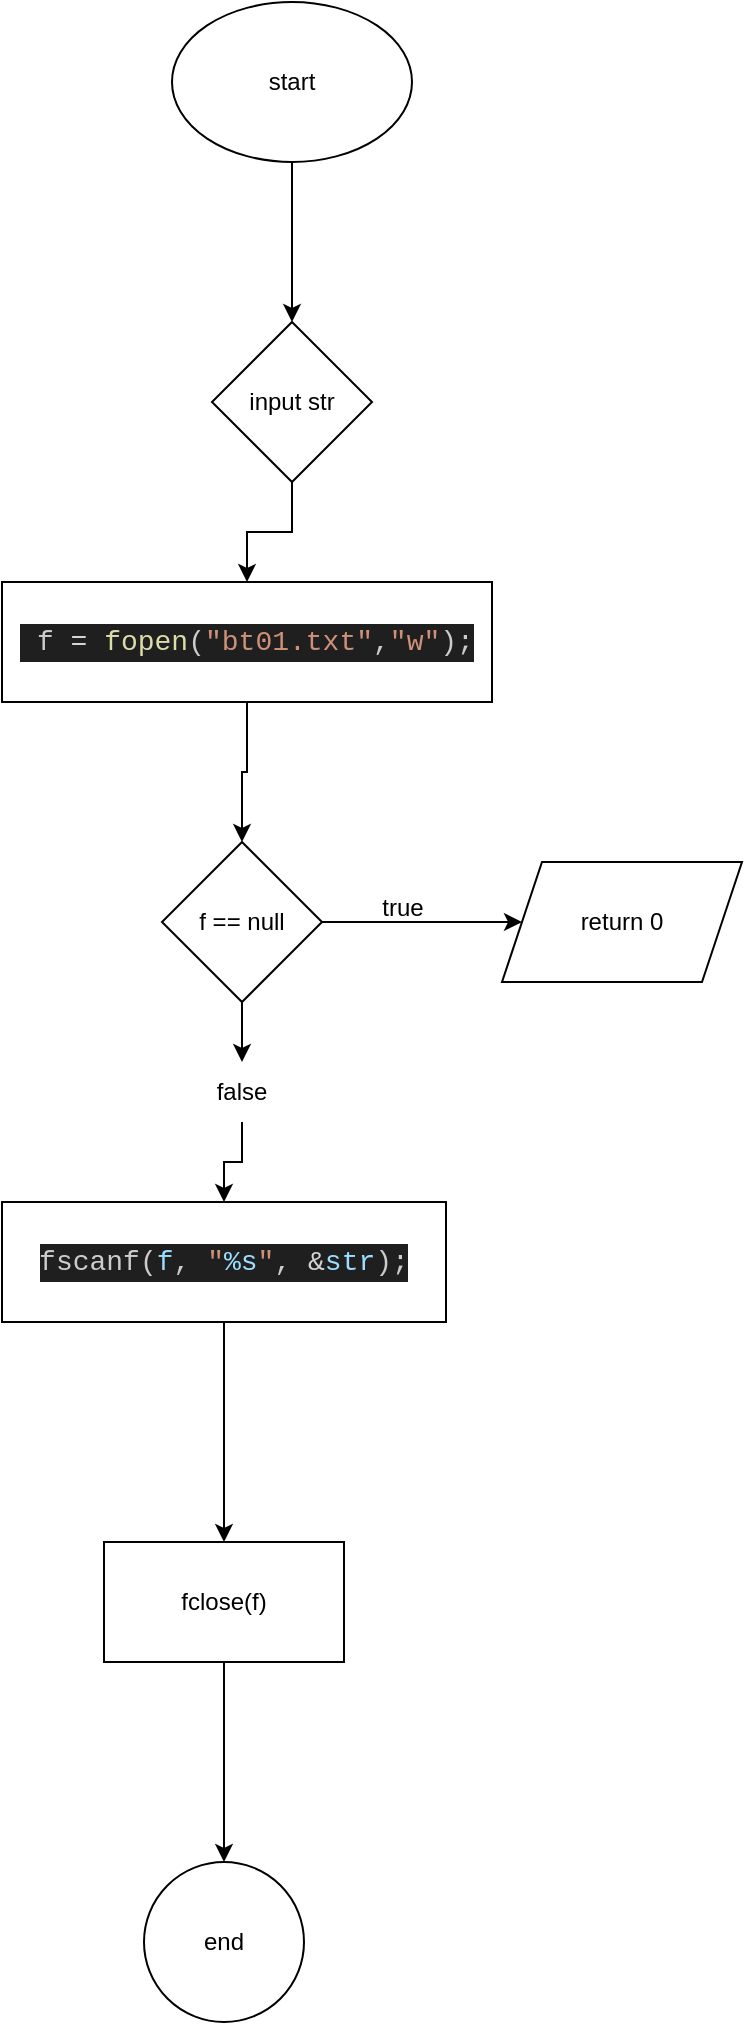 <mxfile version="22.0.3" type="device">
  <diagram name="Page-1" id="dQq_sxYRf2Paqsmh5ATd">
    <mxGraphModel dx="1079" dy="695" grid="1" gridSize="10" guides="1" tooltips="1" connect="1" arrows="1" fold="1" page="1" pageScale="1" pageWidth="850" pageHeight="1100" math="0" shadow="0">
      <root>
        <mxCell id="0" />
        <mxCell id="1" parent="0" />
        <mxCell id="t8uLsHS5nV-Fre8a65G6-3" value="" style="edgeStyle=orthogonalEdgeStyle;rounded=0;orthogonalLoop=1;jettySize=auto;html=1;" parent="1" source="t8uLsHS5nV-Fre8a65G6-1" target="t8uLsHS5nV-Fre8a65G6-2" edge="1">
          <mxGeometry relative="1" as="geometry" />
        </mxCell>
        <mxCell id="t8uLsHS5nV-Fre8a65G6-1" value="start" style="ellipse;whiteSpace=wrap;html=1;" parent="1" vertex="1">
          <mxGeometry x="365" y="20" width="120" height="80" as="geometry" />
        </mxCell>
        <mxCell id="t8uLsHS5nV-Fre8a65G6-5" value="" style="edgeStyle=orthogonalEdgeStyle;rounded=0;orthogonalLoop=1;jettySize=auto;html=1;" parent="1" source="t8uLsHS5nV-Fre8a65G6-2" target="t8uLsHS5nV-Fre8a65G6-4" edge="1">
          <mxGeometry relative="1" as="geometry" />
        </mxCell>
        <mxCell id="t8uLsHS5nV-Fre8a65G6-2" value="input str" style="rhombus;whiteSpace=wrap;html=1;" parent="1" vertex="1">
          <mxGeometry x="385" y="180" width="80" height="80" as="geometry" />
        </mxCell>
        <mxCell id="t8uLsHS5nV-Fre8a65G6-7" value="" style="edgeStyle=orthogonalEdgeStyle;rounded=0;orthogonalLoop=1;jettySize=auto;html=1;" parent="1" source="t8uLsHS5nV-Fre8a65G6-4" target="t8uLsHS5nV-Fre8a65G6-6" edge="1">
          <mxGeometry relative="1" as="geometry" />
        </mxCell>
        <mxCell id="t8uLsHS5nV-Fre8a65G6-4" value="&lt;div style=&quot;color: rgb(204, 204, 204); background-color: rgb(31, 31, 31); font-family: Consolas, &amp;quot;Courier New&amp;quot;, monospace; font-size: 14px; line-height: 19px;&quot;&gt;&amp;nbsp;f &lt;span style=&quot;color: #d4d4d4;&quot;&gt;=&lt;/span&gt; &lt;span style=&quot;color: #dcdcaa;&quot;&gt;fopen&lt;/span&gt;(&lt;span style=&quot;color: #ce9178;&quot;&gt;&quot;bt01.txt&quot;&lt;/span&gt;,&lt;span style=&quot;color: #ce9178;&quot;&gt;&quot;w&quot;&lt;/span&gt;);&lt;/div&gt;" style="rounded=0;whiteSpace=wrap;html=1;" parent="1" vertex="1">
          <mxGeometry x="280" y="310" width="245" height="60" as="geometry" />
        </mxCell>
        <mxCell id="t8uLsHS5nV-Fre8a65G6-10" value="" style="edgeStyle=orthogonalEdgeStyle;rounded=0;orthogonalLoop=1;jettySize=auto;html=1;" parent="1" source="t8uLsHS5nV-Fre8a65G6-6" target="t8uLsHS5nV-Fre8a65G6-8" edge="1">
          <mxGeometry relative="1" as="geometry" />
        </mxCell>
        <mxCell id="t8uLsHS5nV-Fre8a65G6-13" value="" style="edgeStyle=orthogonalEdgeStyle;rounded=0;orthogonalLoop=1;jettySize=auto;html=1;" parent="1" source="t8uLsHS5nV-Fre8a65G6-15" target="t8uLsHS5nV-Fre8a65G6-12" edge="1">
          <mxGeometry relative="1" as="geometry" />
        </mxCell>
        <mxCell id="t8uLsHS5nV-Fre8a65G6-6" value="f == null" style="rhombus;whiteSpace=wrap;html=1;rounded=0;" parent="1" vertex="1">
          <mxGeometry x="360" y="440" width="80" height="80" as="geometry" />
        </mxCell>
        <mxCell id="t8uLsHS5nV-Fre8a65G6-8" value="return 0" style="shape=parallelogram;perimeter=parallelogramPerimeter;whiteSpace=wrap;html=1;fixedSize=1;" parent="1" vertex="1">
          <mxGeometry x="530" y="450" width="120" height="60" as="geometry" />
        </mxCell>
        <mxCell id="t8uLsHS5nV-Fre8a65G6-17" value="" style="edgeStyle=orthogonalEdgeStyle;rounded=0;orthogonalLoop=1;jettySize=auto;html=1;" parent="1" source="t8uLsHS5nV-Fre8a65G6-12" target="t8uLsHS5nV-Fre8a65G6-16" edge="1">
          <mxGeometry relative="1" as="geometry" />
        </mxCell>
        <mxCell id="t8uLsHS5nV-Fre8a65G6-12" value="&lt;div style=&quot;color: rgb(204, 204, 204); background-color: rgb(31, 31, 31); font-family: Consolas, &amp;quot;Courier New&amp;quot;, monospace; font-size: 14px; line-height: 19px;&quot;&gt;&lt;div style=&quot;line-height: 19px;&quot;&gt;fscanf(&lt;span style=&quot;color: #9cdcfe;&quot;&gt;f&lt;/span&gt;, &lt;span style=&quot;color: #ce9178;&quot;&gt;&quot;&lt;/span&gt;&lt;span style=&quot;color: #9cdcfe;&quot;&gt;%s&lt;/span&gt;&lt;span style=&quot;color: #ce9178;&quot;&gt;&quot;&lt;/span&gt;, &lt;span style=&quot;color: #d4d4d4;&quot;&gt;&amp;amp;&lt;/span&gt;&lt;span style=&quot;color: #9cdcfe;&quot;&gt;str&lt;/span&gt;);&lt;/div&gt;&lt;/div&gt;" style="rounded=0;whiteSpace=wrap;html=1;" parent="1" vertex="1">
          <mxGeometry x="280" y="620" width="222" height="60" as="geometry" />
        </mxCell>
        <mxCell id="t8uLsHS5nV-Fre8a65G6-19" value="" style="edgeStyle=orthogonalEdgeStyle;rounded=0;orthogonalLoop=1;jettySize=auto;html=1;" parent="1" source="t8uLsHS5nV-Fre8a65G6-16" target="t8uLsHS5nV-Fre8a65G6-18" edge="1">
          <mxGeometry relative="1" as="geometry" />
        </mxCell>
        <mxCell id="t8uLsHS5nV-Fre8a65G6-16" value="fclose(f)" style="whiteSpace=wrap;html=1;rounded=0;" parent="1" vertex="1">
          <mxGeometry x="331" y="790" width="120" height="60" as="geometry" />
        </mxCell>
        <mxCell id="t8uLsHS5nV-Fre8a65G6-18" value="end" style="ellipse;whiteSpace=wrap;html=1;rounded=0;" parent="1" vertex="1">
          <mxGeometry x="351" y="950" width="80" height="80" as="geometry" />
        </mxCell>
        <mxCell id="MQefzidRQAaNdfLFzv55-1" value="" style="edgeStyle=orthogonalEdgeStyle;rounded=0;orthogonalLoop=1;jettySize=auto;html=1;" edge="1" parent="1" source="t8uLsHS5nV-Fre8a65G6-6" target="t8uLsHS5nV-Fre8a65G6-15">
          <mxGeometry relative="1" as="geometry">
            <mxPoint x="400" y="520" as="sourcePoint" />
            <mxPoint x="391" y="620" as="targetPoint" />
          </mxGeometry>
        </mxCell>
        <mxCell id="t8uLsHS5nV-Fre8a65G6-15" value="false" style="text;html=1;strokeColor=none;fillColor=none;align=center;verticalAlign=middle;whiteSpace=wrap;rounded=0;" parent="1" vertex="1">
          <mxGeometry x="370" y="550" width="60" height="30" as="geometry" />
        </mxCell>
        <mxCell id="MQefzidRQAaNdfLFzv55-2" value="true" style="text;html=1;align=center;verticalAlign=middle;resizable=0;points=[];autosize=1;strokeColor=none;fillColor=none;" vertex="1" parent="1">
          <mxGeometry x="460" y="458" width="40" height="30" as="geometry" />
        </mxCell>
      </root>
    </mxGraphModel>
  </diagram>
</mxfile>
